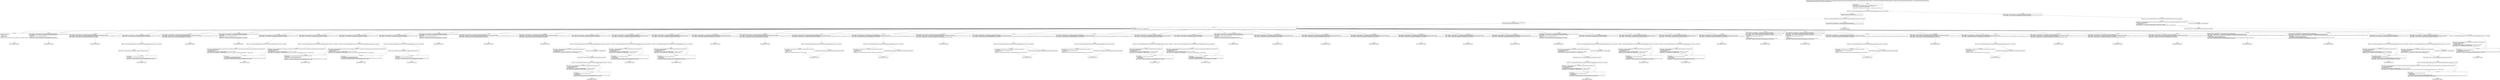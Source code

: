 digraph "CFG forandroid.support.v4.media.session.IMediaSession.Stub.onTransact(ILandroid\/os\/Parcel;Landroid\/os\/Parcel;I)Z" {
Node_0 [shape=record,label="{0\:\ 0x0000|MTH_ENTER_BLOCK\l|0x0000: CONST  (r0 I:?[int, float, short, byte, char]) = (51 ?[int, float, short, byte, char]) \l0x0002: CONST  (r1 I:?[int, float, boolean, short, byte, char, OBJECT, ARRAY]) = \l  (0 ?[int, float, boolean, short, byte, char, OBJECT, ARRAY])\l \l0x0003: CONST  (r2 I:?[boolean, int, float, short, byte, char]) = (1 ?[boolean, int, float, short, byte, char]) \l}"];
Node_1 [shape=record,label="{1\:\ 0x0004|0x0004: IF  (r4 I:?[int, boolean, OBJECT, ARRAY, byte, short, char]) == (r0 I:?[int, boolean, OBJECT, ARRAY, byte, short, char])  \-\> B:181:0x042d \l}"];
Node_2 [shape=record,label="{2\:\ 0x0006|0x0006: CONST  (r0 I:?[int, float, short, byte, char]) = \l  (1598968902(0x5f4e5446, float:1.4867585E19) ?[int, float, short, byte, char])\l \l}"];
Node_3 [shape=record,label="{3\:\ 0x0009|0x0009: IF  (r4 I:?[int, boolean, OBJECT, ARRAY, byte, short, char]) == (r0 I:?[int, boolean, OBJECT, ARRAY, byte, short, char])  \-\> B:179:0x0427 \l}"];
Node_4 [shape=record,label="{4\:\ 0x000b|0x000b: CONST  (r0 I:?[int, float, boolean, short, byte, char, OBJECT, ARRAY]) = \l  (0 ?[int, float, boolean, short, byte, char, OBJECT, ARRAY])\l \l}"];
Node_5 [shape=record,label="{5\:\ 0x000c|0x000c: SWITCH  \l  (r4 I:?[int, float, boolean, short, byte, char, OBJECT, ARRAY])\l k:[1, 2, 3, 4, 5, 6, 7, 8, 9, 10, 11, 12, 13, 14, 15, 16, 17, 18, 19, 20, 21, 22, 23, 24, 25, 26, 27, 28, 29, 30, 31, 32, 33, 34, 35, 36, 37, 38, 39, 40, 41, 42, 43, 44, 45, 46, 47, 48] t:[0x03f8, 0x03d9, 0x03c5, 0x03b1, 0x03a1, 0x0391, 0x0381, 0x0368, 0x0358, 0x033f, 0x0327, 0x030f, 0x0303, 0x02e4, 0x02c5, 0x029a, 0x028a, 0x027e, 0x0272, 0x0266, 0x025a, 0x024e, 0x0242, 0x0232, 0x0217, 0x01f8, 0x01df, 0x01c6, 0x01b6, 0x019d, 0x0184, 0x0174, 0x0168, 0x0149, 0x012a, 0x00ff, 0x00ef, 0x00df, 0x00cf, 0x00bc, 0x00a1, 0x0082, 0x0067, 0x0057, 0x0047, 0x0034, 0x0024, 0x0014] \l}"];
Node_6 [shape=record,label="{6\:\ 0x000f|0x000f: INVOKE  (r4 I:boolean) = \l  (r3 I:android.os.Binder)\l  (r4 I:int)\l  (r5 I:android.os.Parcel)\l  (r6 I:android.os.Parcel)\l  (r7 I:int)\l android.os.Binder.onTransact(int, android.os.Parcel, android.os.Parcel, int):boolean type: SUPER \l}"];
Node_7 [shape=record,label="{7\:\ 0x0013|0x0013: RETURN  (r4 I:boolean) \l}"];
Node_8 [shape=record,label="{8\:\ 0x0014|0x0014: CONST_STR  (r4 I:java.lang.String) =  \"android.support.v4.media.session.IMediaSession\" \l0x0016: INVOKE  (r5 I:android.os.Parcel), (r4 I:java.lang.String) android.os.Parcel.enforceInterface(java.lang.String):void type: VIRTUAL \l0x0019: INVOKE  (r4 I:int) = (r5 I:android.os.Parcel) android.os.Parcel.readInt():int type: VIRTUAL \l0x001d: INVOKE  \l  (r3 I:android.support.v4.media.session.IMediaSession$Stub)\l  (r4 I:int)\l android.support.v4.media.session.IMediaSession.Stub.setShuffleMode(int):void type: VIRTUAL \l0x0020: INVOKE  (r6 I:android.os.Parcel) android.os.Parcel.writeNoException():void type: VIRTUAL \l}"];
Node_9 [shape=record,label="{9\:\ 0x0023|0x0023: RETURN  (r2 I:boolean) \l}"];
Node_10 [shape=record,label="{10\:\ 0x0024|0x0024: CONST_STR  (r4 I:java.lang.String) =  \"android.support.v4.media.session.IMediaSession\" \l0x0026: INVOKE  (r5 I:android.os.Parcel), (r4 I:java.lang.String) android.os.Parcel.enforceInterface(java.lang.String):void type: VIRTUAL \l0x0029: INVOKE  (r4 I:int) = (r3 I:android.support.v4.media.session.IMediaSession$Stub) android.support.v4.media.session.IMediaSession.Stub.getShuffleMode():int type: VIRTUAL \l0x002d: INVOKE  (r6 I:android.os.Parcel) android.os.Parcel.writeNoException():void type: VIRTUAL \l0x0030: INVOKE  (r6 I:android.os.Parcel), (r4 I:int) android.os.Parcel.writeInt(int):void type: VIRTUAL \l}"];
Node_11 [shape=record,label="{11\:\ 0x0033|0x0033: RETURN  (r2 I:boolean) \l}"];
Node_12 [shape=record,label="{12\:\ 0x0034|0x0034: CONST_STR  (r4 I:java.lang.String) =  \"android.support.v4.media.session.IMediaSession\" \l0x0036: INVOKE  (r5 I:android.os.Parcel), (r4 I:java.lang.String) android.os.Parcel.enforceInterface(java.lang.String):void type: VIRTUAL \l0x0039: INVOKE  (r4 I:int) = (r5 I:android.os.Parcel) android.os.Parcel.readInt():int type: VIRTUAL \l}"];
Node_13 [shape=record,label="{13\:\ 0x003d|0x003d: IF  (r4 I:?[int, boolean, OBJECT, ARRAY, byte, short, char]) == (0 ?[int, boolean, OBJECT, ARRAY, byte, short, char])  \-\> B:15:0x0040 \l}"];
Node_14 [shape=record,label="{14\:\ 0x003f|0x003f: CONST  (r0 I:?[boolean, int, float, short, byte, char]) = (1 ?[boolean, int, float, short, byte, char]) \l}"];
Node_15 [shape=record,label="{15\:\ 0x0040|0x0040: INVOKE  \l  (r3 I:android.support.v4.media.session.IMediaSession$Stub)\l  (r0 I:boolean)\l android.support.v4.media.session.IMediaSession.Stub.setCaptioningEnabled(boolean):void type: VIRTUAL \l0x0043: INVOKE  (r6 I:android.os.Parcel) android.os.Parcel.writeNoException():void type: VIRTUAL \l}"];
Node_16 [shape=record,label="{16\:\ 0x0046|0x0046: RETURN  (r2 I:boolean) \l}"];
Node_17 [shape=record,label="{17\:\ 0x0047|0x0047: CONST_STR  (r4 I:java.lang.String) =  \"android.support.v4.media.session.IMediaSession\" \l0x0049: INVOKE  (r5 I:android.os.Parcel), (r4 I:java.lang.String) android.os.Parcel.enforceInterface(java.lang.String):void type: VIRTUAL \l0x004c: INVOKE  (r4 I:boolean) = (r3 I:android.support.v4.media.session.IMediaSession$Stub) android.support.v4.media.session.IMediaSession.Stub.isCaptioningEnabled():boolean type: VIRTUAL \l0x0050: INVOKE  (r6 I:android.os.Parcel) android.os.Parcel.writeNoException():void type: VIRTUAL \l0x0053: INVOKE  (r6 I:android.os.Parcel), (r4 I:int) android.os.Parcel.writeInt(int):void type: VIRTUAL \l}"];
Node_18 [shape=record,label="{18\:\ 0x0056|0x0056: RETURN  (r2 I:boolean) \l}"];
Node_19 [shape=record,label="{19\:\ 0x0057|0x0057: CONST_STR  (r4 I:java.lang.String) =  \"android.support.v4.media.session.IMediaSession\" \l0x0059: INVOKE  (r5 I:android.os.Parcel), (r4 I:java.lang.String) android.os.Parcel.enforceInterface(java.lang.String):void type: VIRTUAL \l0x005c: INVOKE  (r4 I:int) = (r5 I:android.os.Parcel) android.os.Parcel.readInt():int type: VIRTUAL \l0x0060: INVOKE  \l  (r3 I:android.support.v4.media.session.IMediaSession$Stub)\l  (r4 I:int)\l android.support.v4.media.session.IMediaSession.Stub.removeQueueItemAt(int):void type: VIRTUAL \l0x0063: INVOKE  (r6 I:android.os.Parcel) android.os.Parcel.writeNoException():void type: VIRTUAL \l}"];
Node_20 [shape=record,label="{20\:\ 0x0066|0x0066: RETURN  (r2 I:boolean) \l}"];
Node_21 [shape=record,label="{21\:\ 0x0067|0x0067: CONST_STR  (r4 I:java.lang.String) =  \"android.support.v4.media.session.IMediaSession\" \l0x0069: INVOKE  (r5 I:android.os.Parcel), (r4 I:java.lang.String) android.os.Parcel.enforceInterface(java.lang.String):void type: VIRTUAL \l0x006c: INVOKE  (r4 I:int) = (r5 I:android.os.Parcel) android.os.Parcel.readInt():int type: VIRTUAL \l}"];
Node_22 [shape=record,label="{22\:\ 0x0070|0x0070: IF  (r4 I:?[int, boolean, OBJECT, ARRAY, byte, short, char]) == (0 ?[int, boolean, OBJECT, ARRAY, byte, short, char])  \-\> B:24:0x007b \l}"];
Node_23 [shape=record,label="{23\:\ 0x0072|0x0072: SGET  (r4 I:android.os.Parcelable$Creator\<android.support.v4.media.MediaDescriptionCompat\>) =  android.support.v4.media.MediaDescriptionCompat.CREATOR android.os.Parcelable$Creator \l0x0074: INVOKE  (r4 I:java.lang.Object) = \l  (r4 I:android.os.Parcelable$Creator)\l  (r5 I:android.os.Parcel)\l android.os.Parcelable.Creator.createFromParcel(android.os.Parcel):java.lang.Object type: INTERFACE \l0x0078: MOVE  (r1 I:?[OBJECT, ARRAY]) = (r4 I:?[OBJECT, ARRAY]) \l0x0079: CHECK_CAST  (r1 I:android.support.v4.media.MediaDescriptionCompat) = (android.support.v4.media.MediaDescriptionCompat) (r1 I:?[OBJECT, ARRAY]) \l}"];
Node_24 [shape=record,label="{24\:\ 0x007b|0x007b: INVOKE  \l  (r3 I:android.support.v4.media.session.IMediaSession$Stub)\l  (r1 I:android.support.v4.media.MediaDescriptionCompat)\l android.support.v4.media.session.IMediaSession.Stub.removeQueueItem(android.support.v4.media.MediaDescriptionCompat):void type: VIRTUAL \l0x007e: INVOKE  (r6 I:android.os.Parcel) android.os.Parcel.writeNoException():void type: VIRTUAL \l}"];
Node_25 [shape=record,label="{25\:\ 0x0081|0x0081: RETURN  (r2 I:boolean) \l}"];
Node_26 [shape=record,label="{26\:\ 0x0082|0x0082: CONST_STR  (r4 I:java.lang.String) =  \"android.support.v4.media.session.IMediaSession\" \l0x0084: INVOKE  (r5 I:android.os.Parcel), (r4 I:java.lang.String) android.os.Parcel.enforceInterface(java.lang.String):void type: VIRTUAL \l0x0087: INVOKE  (r4 I:int) = (r5 I:android.os.Parcel) android.os.Parcel.readInt():int type: VIRTUAL \l}"];
Node_27 [shape=record,label="{27\:\ 0x008b|0x008b: IF  (r4 I:?[int, boolean, OBJECT, ARRAY, byte, short, char]) == (0 ?[int, boolean, OBJECT, ARRAY, byte, short, char])  \-\> B:29:0x0096 \l}"];
Node_28 [shape=record,label="{28\:\ 0x008d|0x008d: SGET  (r4 I:android.os.Parcelable$Creator\<android.support.v4.media.MediaDescriptionCompat\>) =  android.support.v4.media.MediaDescriptionCompat.CREATOR android.os.Parcelable$Creator \l0x008f: INVOKE  (r4 I:java.lang.Object) = \l  (r4 I:android.os.Parcelable$Creator)\l  (r5 I:android.os.Parcel)\l android.os.Parcelable.Creator.createFromParcel(android.os.Parcel):java.lang.Object type: INTERFACE \l0x0093: MOVE  (r1 I:?[OBJECT, ARRAY]) = (r4 I:?[OBJECT, ARRAY]) \l0x0094: CHECK_CAST  (r1 I:android.support.v4.media.MediaDescriptionCompat) = (android.support.v4.media.MediaDescriptionCompat) (r1 I:?[OBJECT, ARRAY]) \l}"];
Node_29 [shape=record,label="{29\:\ 0x0096|0x0096: INVOKE  (r4 I:int) = (r5 I:android.os.Parcel) android.os.Parcel.readInt():int type: VIRTUAL \l0x009a: INVOKE  \l  (r3 I:android.support.v4.media.session.IMediaSession$Stub)\l  (r1 I:android.support.v4.media.MediaDescriptionCompat)\l  (r4 I:int)\l android.support.v4.media.session.IMediaSession.Stub.addQueueItemAt(android.support.v4.media.MediaDescriptionCompat, int):void type: VIRTUAL \l0x009d: INVOKE  (r6 I:android.os.Parcel) android.os.Parcel.writeNoException():void type: VIRTUAL \l}"];
Node_30 [shape=record,label="{30\:\ 0x00a0|0x00a0: RETURN  (r2 I:boolean) \l}"];
Node_31 [shape=record,label="{31\:\ 0x00a1|0x00a1: CONST_STR  (r4 I:java.lang.String) =  \"android.support.v4.media.session.IMediaSession\" \l0x00a3: INVOKE  (r5 I:android.os.Parcel), (r4 I:java.lang.String) android.os.Parcel.enforceInterface(java.lang.String):void type: VIRTUAL \l0x00a6: INVOKE  (r4 I:int) = (r5 I:android.os.Parcel) android.os.Parcel.readInt():int type: VIRTUAL \l}"];
Node_32 [shape=record,label="{32\:\ 0x00aa|0x00aa: IF  (r4 I:?[int, boolean, OBJECT, ARRAY, byte, short, char]) == (0 ?[int, boolean, OBJECT, ARRAY, byte, short, char])  \-\> B:34:0x00b5 \l}"];
Node_33 [shape=record,label="{33\:\ 0x00ac|0x00ac: SGET  (r4 I:android.os.Parcelable$Creator\<android.support.v4.media.MediaDescriptionCompat\>) =  android.support.v4.media.MediaDescriptionCompat.CREATOR android.os.Parcelable$Creator \l0x00ae: INVOKE  (r4 I:java.lang.Object) = \l  (r4 I:android.os.Parcelable$Creator)\l  (r5 I:android.os.Parcel)\l android.os.Parcelable.Creator.createFromParcel(android.os.Parcel):java.lang.Object type: INTERFACE \l0x00b2: MOVE  (r1 I:?[OBJECT, ARRAY]) = (r4 I:?[OBJECT, ARRAY]) \l0x00b3: CHECK_CAST  (r1 I:android.support.v4.media.MediaDescriptionCompat) = (android.support.v4.media.MediaDescriptionCompat) (r1 I:?[OBJECT, ARRAY]) \l}"];
Node_34 [shape=record,label="{34\:\ 0x00b5|0x00b5: INVOKE  \l  (r3 I:android.support.v4.media.session.IMediaSession$Stub)\l  (r1 I:android.support.v4.media.MediaDescriptionCompat)\l android.support.v4.media.session.IMediaSession.Stub.addQueueItem(android.support.v4.media.MediaDescriptionCompat):void type: VIRTUAL \l0x00b8: INVOKE  (r6 I:android.os.Parcel) android.os.Parcel.writeNoException():void type: VIRTUAL \l}"];
Node_35 [shape=record,label="{35\:\ 0x00bb|0x00bb: RETURN  (r2 I:boolean) \l}"];
Node_36 [shape=record,label="{36\:\ 0x00bc|0x00bc: CONST_STR  (r4 I:java.lang.String) =  \"android.support.v4.media.session.IMediaSession\" \l0x00be: INVOKE  (r5 I:android.os.Parcel), (r4 I:java.lang.String) android.os.Parcel.enforceInterface(java.lang.String):void type: VIRTUAL \l0x00c1: INVOKE  (r4 I:int) = (r5 I:android.os.Parcel) android.os.Parcel.readInt():int type: VIRTUAL \l}"];
Node_37 [shape=record,label="{37\:\ 0x00c5|0x00c5: IF  (r4 I:?[int, boolean, OBJECT, ARRAY, byte, short, char]) == (0 ?[int, boolean, OBJECT, ARRAY, byte, short, char])  \-\> B:39:0x00c8 \l}"];
Node_38 [shape=record,label="{38\:\ 0x00c7|0x00c7: CONST  (r0 I:?[boolean, int, float, short, byte, char]) = (1 ?[boolean, int, float, short, byte, char]) \l}"];
Node_39 [shape=record,label="{39\:\ 0x00c8|0x00c8: INVOKE  \l  (r3 I:android.support.v4.media.session.IMediaSession$Stub)\l  (r0 I:boolean)\l android.support.v4.media.session.IMediaSession.Stub.setShuffleModeEnabledRemoved(boolean):void type: VIRTUAL \l0x00cb: INVOKE  (r6 I:android.os.Parcel) android.os.Parcel.writeNoException():void type: VIRTUAL \l}"];
Node_40 [shape=record,label="{40\:\ 0x00ce|0x00ce: RETURN  (r2 I:boolean) \l}"];
Node_41 [shape=record,label="{41\:\ 0x00cf|0x00cf: CONST_STR  (r4 I:java.lang.String) =  \"android.support.v4.media.session.IMediaSession\" \l0x00d1: INVOKE  (r5 I:android.os.Parcel), (r4 I:java.lang.String) android.os.Parcel.enforceInterface(java.lang.String):void type: VIRTUAL \l0x00d4: INVOKE  (r4 I:int) = (r5 I:android.os.Parcel) android.os.Parcel.readInt():int type: VIRTUAL \l0x00d8: INVOKE  \l  (r3 I:android.support.v4.media.session.IMediaSession$Stub)\l  (r4 I:int)\l android.support.v4.media.session.IMediaSession.Stub.setRepeatMode(int):void type: VIRTUAL \l0x00db: INVOKE  (r6 I:android.os.Parcel) android.os.Parcel.writeNoException():void type: VIRTUAL \l}"];
Node_42 [shape=record,label="{42\:\ 0x00de|0x00de: RETURN  (r2 I:boolean) \l}"];
Node_43 [shape=record,label="{43\:\ 0x00df|0x00df: CONST_STR  (r4 I:java.lang.String) =  \"android.support.v4.media.session.IMediaSession\" \l0x00e1: INVOKE  (r5 I:android.os.Parcel), (r4 I:java.lang.String) android.os.Parcel.enforceInterface(java.lang.String):void type: VIRTUAL \l0x00e4: INVOKE  (r4 I:boolean) = (r3 I:android.support.v4.media.session.IMediaSession$Stub) android.support.v4.media.session.IMediaSession.Stub.isShuffleModeEnabledRemoved():boolean type: VIRTUAL \l0x00e8: INVOKE  (r6 I:android.os.Parcel) android.os.Parcel.writeNoException():void type: VIRTUAL \l0x00eb: INVOKE  (r6 I:android.os.Parcel), (r4 I:int) android.os.Parcel.writeInt(int):void type: VIRTUAL \l}"];
Node_44 [shape=record,label="{44\:\ 0x00ee|0x00ee: RETURN  (r2 I:boolean) \l}"];
Node_45 [shape=record,label="{45\:\ 0x00ef|0x00ef: CONST_STR  (r4 I:java.lang.String) =  \"android.support.v4.media.session.IMediaSession\" \l0x00f1: INVOKE  (r5 I:android.os.Parcel), (r4 I:java.lang.String) android.os.Parcel.enforceInterface(java.lang.String):void type: VIRTUAL \l0x00f4: INVOKE  (r4 I:int) = (r3 I:android.support.v4.media.session.IMediaSession$Stub) android.support.v4.media.session.IMediaSession.Stub.getRepeatMode():int type: VIRTUAL \l0x00f8: INVOKE  (r6 I:android.os.Parcel) android.os.Parcel.writeNoException():void type: VIRTUAL \l0x00fb: INVOKE  (r6 I:android.os.Parcel), (r4 I:int) android.os.Parcel.writeInt(int):void type: VIRTUAL \l}"];
Node_46 [shape=record,label="{46\:\ 0x00fe|0x00fe: RETURN  (r2 I:boolean) \l}"];
Node_47 [shape=record,label="{47\:\ 0x00ff|0x00ff: CONST_STR  (r4 I:java.lang.String) =  \"android.support.v4.media.session.IMediaSession\" \l0x0101: INVOKE  (r5 I:android.os.Parcel), (r4 I:java.lang.String) android.os.Parcel.enforceInterface(java.lang.String):void type: VIRTUAL \l0x0104: INVOKE  (r4 I:int) = (r5 I:android.os.Parcel) android.os.Parcel.readInt():int type: VIRTUAL \l}"];
Node_48 [shape=record,label="{48\:\ 0x0108|0x0108: IF  (r4 I:?[int, boolean, OBJECT, ARRAY, byte, short, char]) == (0 ?[int, boolean, OBJECT, ARRAY, byte, short, char])  \-\> B:50:0x0113 \l}"];
Node_49 [shape=record,label="{49\:\ 0x010a|0x010a: SGET  (r4 I:android.os.Parcelable$Creator) =  android.net.Uri.CREATOR android.os.Parcelable$Creator \l0x010c: INVOKE  (r4 I:java.lang.Object) = \l  (r4 I:android.os.Parcelable$Creator)\l  (r5 I:android.os.Parcel)\l android.os.Parcelable.Creator.createFromParcel(android.os.Parcel):java.lang.Object type: INTERFACE \l0x0110: CHECK_CAST  (r4 I:android.net.Uri) = (android.net.Uri) (r4 I:?[OBJECT, ARRAY]) \l}"];
Node_50 [shape=record,label="{50\:\ 0x0113|0x0113: MOVE  (r4 I:?[OBJECT, ARRAY]) = (r1 I:?[OBJECT, ARRAY]) \l}"];
Node_51 [shape=record,label="{51\:\ 0x0114|0x0114: INVOKE  (r7 I:int) = (r5 I:android.os.Parcel) android.os.Parcel.readInt():int type: VIRTUAL \l}"];
Node_52 [shape=record,label="{52\:\ 0x0118|0x0118: IF  (r7 I:?[int, boolean, OBJECT, ARRAY, byte, short, char]) == (0 ?[int, boolean, OBJECT, ARRAY, byte, short, char])  \-\> B:54:0x0123 \l}"];
Node_53 [shape=record,label="{53\:\ 0x011a|0x011a: SGET  (r7 I:android.os.Parcelable$Creator) =  android.os.Bundle.CREATOR android.os.Parcelable$Creator \l0x011c: INVOKE  (r5 I:java.lang.Object) = \l  (r7 I:android.os.Parcelable$Creator)\l  (r5 I:android.os.Parcel)\l android.os.Parcelable.Creator.createFromParcel(android.os.Parcel):java.lang.Object type: INTERFACE \l0x0120: MOVE  (r1 I:?[OBJECT, ARRAY]) = (r5 I:?[OBJECT, ARRAY]) \l0x0121: CHECK_CAST  (r1 I:android.os.Bundle) = (android.os.Bundle) (r1 I:?[OBJECT, ARRAY]) \l}"];
Node_54 [shape=record,label="{54\:\ 0x0123|0x0123: INVOKE  \l  (r3 I:android.support.v4.media.session.IMediaSession$Stub)\l  (r4 I:android.net.Uri)\l  (r1 I:android.os.Bundle)\l android.support.v4.media.session.IMediaSession.Stub.prepareFromUri(android.net.Uri, android.os.Bundle):void type: VIRTUAL \l0x0126: INVOKE  (r6 I:android.os.Parcel) android.os.Parcel.writeNoException():void type: VIRTUAL \l}"];
Node_55 [shape=record,label="{55\:\ 0x0129|0x0129: RETURN  (r2 I:boolean) \l}"];
Node_56 [shape=record,label="{56\:\ 0x012a|0x012a: CONST_STR  (r4 I:java.lang.String) =  \"android.support.v4.media.session.IMediaSession\" \l0x012c: INVOKE  (r5 I:android.os.Parcel), (r4 I:java.lang.String) android.os.Parcel.enforceInterface(java.lang.String):void type: VIRTUAL \l0x012f: INVOKE  (r4 I:java.lang.String) = (r5 I:android.os.Parcel) android.os.Parcel.readString():java.lang.String type: VIRTUAL \l0x0133: INVOKE  (r7 I:int) = (r5 I:android.os.Parcel) android.os.Parcel.readInt():int type: VIRTUAL \l}"];
Node_57 [shape=record,label="{57\:\ 0x0137|0x0137: IF  (r7 I:?[int, boolean, OBJECT, ARRAY, byte, short, char]) == (0 ?[int, boolean, OBJECT, ARRAY, byte, short, char])  \-\> B:59:0x0142 \l}"];
Node_58 [shape=record,label="{58\:\ 0x0139|0x0139: SGET  (r7 I:android.os.Parcelable$Creator) =  android.os.Bundle.CREATOR android.os.Parcelable$Creator \l0x013b: INVOKE  (r5 I:java.lang.Object) = \l  (r7 I:android.os.Parcelable$Creator)\l  (r5 I:android.os.Parcel)\l android.os.Parcelable.Creator.createFromParcel(android.os.Parcel):java.lang.Object type: INTERFACE \l0x013f: MOVE  (r1 I:?[OBJECT, ARRAY]) = (r5 I:?[OBJECT, ARRAY]) \l0x0140: CHECK_CAST  (r1 I:android.os.Bundle) = (android.os.Bundle) (r1 I:?[OBJECT, ARRAY]) \l}"];
Node_59 [shape=record,label="{59\:\ 0x0142|0x0142: INVOKE  \l  (r3 I:android.support.v4.media.session.IMediaSession$Stub)\l  (r4 I:java.lang.String)\l  (r1 I:android.os.Bundle)\l android.support.v4.media.session.IMediaSession.Stub.prepareFromSearch(java.lang.String, android.os.Bundle):void type: VIRTUAL \l0x0145: INVOKE  (r6 I:android.os.Parcel) android.os.Parcel.writeNoException():void type: VIRTUAL \l}"];
Node_60 [shape=record,label="{60\:\ 0x0148|0x0148: RETURN  (r2 I:boolean) \l}"];
Node_61 [shape=record,label="{61\:\ 0x0149|0x0149: CONST_STR  (r4 I:java.lang.String) =  \"android.support.v4.media.session.IMediaSession\" \l0x014b: INVOKE  (r5 I:android.os.Parcel), (r4 I:java.lang.String) android.os.Parcel.enforceInterface(java.lang.String):void type: VIRTUAL \l0x014e: INVOKE  (r4 I:java.lang.String) = (r5 I:android.os.Parcel) android.os.Parcel.readString():java.lang.String type: VIRTUAL \l0x0152: INVOKE  (r7 I:int) = (r5 I:android.os.Parcel) android.os.Parcel.readInt():int type: VIRTUAL \l}"];
Node_62 [shape=record,label="{62\:\ 0x0156|0x0156: IF  (r7 I:?[int, boolean, OBJECT, ARRAY, byte, short, char]) == (0 ?[int, boolean, OBJECT, ARRAY, byte, short, char])  \-\> B:64:0x0161 \l}"];
Node_63 [shape=record,label="{63\:\ 0x0158|0x0158: SGET  (r7 I:android.os.Parcelable$Creator) =  android.os.Bundle.CREATOR android.os.Parcelable$Creator \l0x015a: INVOKE  (r5 I:java.lang.Object) = \l  (r7 I:android.os.Parcelable$Creator)\l  (r5 I:android.os.Parcel)\l android.os.Parcelable.Creator.createFromParcel(android.os.Parcel):java.lang.Object type: INTERFACE \l0x015e: MOVE  (r1 I:?[OBJECT, ARRAY]) = (r5 I:?[OBJECT, ARRAY]) \l0x015f: CHECK_CAST  (r1 I:android.os.Bundle) = (android.os.Bundle) (r1 I:?[OBJECT, ARRAY]) \l}"];
Node_64 [shape=record,label="{64\:\ 0x0161|0x0161: INVOKE  \l  (r3 I:android.support.v4.media.session.IMediaSession$Stub)\l  (r4 I:java.lang.String)\l  (r1 I:android.os.Bundle)\l android.support.v4.media.session.IMediaSession.Stub.prepareFromMediaId(java.lang.String, android.os.Bundle):void type: VIRTUAL \l0x0164: INVOKE  (r6 I:android.os.Parcel) android.os.Parcel.writeNoException():void type: VIRTUAL \l}"];
Node_65 [shape=record,label="{65\:\ 0x0167|0x0167: RETURN  (r2 I:boolean) \l}"];
Node_66 [shape=record,label="{66\:\ 0x0168|0x0168: CONST_STR  (r4 I:java.lang.String) =  \"android.support.v4.media.session.IMediaSession\" \l0x016a: INVOKE  (r5 I:android.os.Parcel), (r4 I:java.lang.String) android.os.Parcel.enforceInterface(java.lang.String):void type: VIRTUAL \l0x016d: INVOKE  (r3 I:android.support.v4.media.session.IMediaSession$Stub) android.support.v4.media.session.IMediaSession.Stub.prepare():void type: VIRTUAL \l0x0170: INVOKE  (r6 I:android.os.Parcel) android.os.Parcel.writeNoException():void type: VIRTUAL \l}"];
Node_67 [shape=record,label="{67\:\ 0x0173|0x0173: RETURN  (r2 I:boolean) \l}"];
Node_68 [shape=record,label="{68\:\ 0x0174|0x0174: CONST_STR  (r4 I:java.lang.String) =  \"android.support.v4.media.session.IMediaSession\" \l0x0176: INVOKE  (r5 I:android.os.Parcel), (r4 I:java.lang.String) android.os.Parcel.enforceInterface(java.lang.String):void type: VIRTUAL \l0x0179: INVOKE  (r4 I:int) = (r3 I:android.support.v4.media.session.IMediaSession$Stub) android.support.v4.media.session.IMediaSession.Stub.getRatingType():int type: VIRTUAL \l0x017d: INVOKE  (r6 I:android.os.Parcel) android.os.Parcel.writeNoException():void type: VIRTUAL \l0x0180: INVOKE  (r6 I:android.os.Parcel), (r4 I:int) android.os.Parcel.writeInt(int):void type: VIRTUAL \l}"];
Node_69 [shape=record,label="{69\:\ 0x0183|0x0183: RETURN  (r2 I:boolean) \l}"];
Node_70 [shape=record,label="{70\:\ 0x0184|0x0184: CONST_STR  (r4 I:java.lang.String) =  \"android.support.v4.media.session.IMediaSession\" \l0x0186: INVOKE  (r5 I:android.os.Parcel), (r4 I:java.lang.String) android.os.Parcel.enforceInterface(java.lang.String):void type: VIRTUAL \l0x0189: INVOKE  (r4 I:android.os.Bundle) = (r3 I:android.support.v4.media.session.IMediaSession$Stub) android.support.v4.media.session.IMediaSession.Stub.getExtras():android.os.Bundle type: VIRTUAL \l0x018d: INVOKE  (r6 I:android.os.Parcel) android.os.Parcel.writeNoException():void type: VIRTUAL \l}"];
Node_71 [shape=record,label="{71\:\ 0x0190|0x0190: IF  (r4 I:?[int, boolean, OBJECT, ARRAY, byte, short, char]) == (0 ?[int, boolean, OBJECT, ARRAY, byte, short, char])  \-\> B:73:0x0199 \l}"];
Node_72 [shape=record,label="{72\:\ 0x0192|0x0192: INVOKE  (r6 I:android.os.Parcel), (r2 I:int) android.os.Parcel.writeInt(int):void type: VIRTUAL \l0x0195: INVOKE  \l  (r4 I:android.os.Bundle)\l  (r6 I:android.os.Parcel)\l  (r2 I:int)\l android.os.Bundle.writeToParcel(android.os.Parcel, int):void type: VIRTUAL \l}"];
Node_73 [shape=record,label="{73\:\ 0x0199|0x0199: INVOKE  (r6 I:android.os.Parcel), (r0 I:int) android.os.Parcel.writeInt(int):void type: VIRTUAL \l}"];
Node_74 [shape=record,label="{74\:\ 0x019c|0x019c: RETURN  (r2 I:boolean) \l}"];
Node_75 [shape=record,label="{75\:\ 0x019d|0x019d: CONST_STR  (r4 I:java.lang.String) =  \"android.support.v4.media.session.IMediaSession\" \l0x019f: INVOKE  (r5 I:android.os.Parcel), (r4 I:java.lang.String) android.os.Parcel.enforceInterface(java.lang.String):void type: VIRTUAL \l0x01a2: INVOKE  (r4 I:java.lang.CharSequence) = (r3 I:android.support.v4.media.session.IMediaSession$Stub) android.support.v4.media.session.IMediaSession.Stub.getQueueTitle():java.lang.CharSequence type: VIRTUAL \l0x01a6: INVOKE  (r6 I:android.os.Parcel) android.os.Parcel.writeNoException():void type: VIRTUAL \l}"];
Node_76 [shape=record,label="{76\:\ 0x01a9|0x01a9: IF  (r4 I:?[int, boolean, OBJECT, ARRAY, byte, short, char]) == (0 ?[int, boolean, OBJECT, ARRAY, byte, short, char])  \-\> B:78:0x01b2 \l}"];
Node_77 [shape=record,label="{77\:\ 0x01ab|0x01ab: INVOKE  (r6 I:android.os.Parcel), (r2 I:int) android.os.Parcel.writeInt(int):void type: VIRTUAL \l0x01ae: INVOKE  \l  (r4 I:java.lang.CharSequence)\l  (r6 I:android.os.Parcel)\l  (r2 I:int)\l android.text.TextUtils.writeToParcel(java.lang.CharSequence, android.os.Parcel, int):void type: STATIC \l}"];
Node_78 [shape=record,label="{78\:\ 0x01b2|0x01b2: INVOKE  (r6 I:android.os.Parcel), (r0 I:int) android.os.Parcel.writeInt(int):void type: VIRTUAL \l}"];
Node_79 [shape=record,label="{79\:\ 0x01b5|0x01b5: RETURN  (r2 I:boolean) \l}"];
Node_80 [shape=record,label="{80\:\ 0x01b6|0x01b6: CONST_STR  (r4 I:java.lang.String) =  \"android.support.v4.media.session.IMediaSession\" \l0x01b8: INVOKE  (r5 I:android.os.Parcel), (r4 I:java.lang.String) android.os.Parcel.enforceInterface(java.lang.String):void type: VIRTUAL \l0x01bb: INVOKE  (r4 I:java.util.List) = (r3 I:android.support.v4.media.session.IMediaSession$Stub) android.support.v4.media.session.IMediaSession.Stub.getQueue():java.util.List type: VIRTUAL \l0x01bf: INVOKE  (r6 I:android.os.Parcel) android.os.Parcel.writeNoException():void type: VIRTUAL \l0x01c2: INVOKE  (r6 I:android.os.Parcel), (r4 I:java.util.List) android.os.Parcel.writeTypedList(java.util.List):void type: VIRTUAL \l}"];
Node_81 [shape=record,label="{81\:\ 0x01c5|0x01c5: RETURN  (r2 I:boolean) \l}"];
Node_82 [shape=record,label="{82\:\ 0x01c6|0x01c6: CONST_STR  (r4 I:java.lang.String) =  \"android.support.v4.media.session.IMediaSession\" \l0x01c8: INVOKE  (r5 I:android.os.Parcel), (r4 I:java.lang.String) android.os.Parcel.enforceInterface(java.lang.String):void type: VIRTUAL \l0x01cb: INVOKE  (r4 I:android.support.v4.media.session.PlaybackStateCompat) = (r3 I:android.support.v4.media.session.IMediaSession$Stub) android.support.v4.media.session.IMediaSession.Stub.getPlaybackState():android.support.v4.media.session.PlaybackStateCompat type: VIRTUAL \l0x01cf: INVOKE  (r6 I:android.os.Parcel) android.os.Parcel.writeNoException():void type: VIRTUAL \l}"];
Node_83 [shape=record,label="{83\:\ 0x01d2|0x01d2: IF  (r4 I:?[int, boolean, OBJECT, ARRAY, byte, short, char]) == (0 ?[int, boolean, OBJECT, ARRAY, byte, short, char])  \-\> B:85:0x01db \l}"];
Node_84 [shape=record,label="{84\:\ 0x01d4|0x01d4: INVOKE  (r6 I:android.os.Parcel), (r2 I:int) android.os.Parcel.writeInt(int):void type: VIRTUAL \l0x01d7: INVOKE  \l  (r4 I:android.support.v4.media.session.PlaybackStateCompat)\l  (r6 I:android.os.Parcel)\l  (r2 I:int)\l android.support.v4.media.session.PlaybackStateCompat.writeToParcel(android.os.Parcel, int):void type: VIRTUAL \l}"];
Node_85 [shape=record,label="{85\:\ 0x01db|0x01db: INVOKE  (r6 I:android.os.Parcel), (r0 I:int) android.os.Parcel.writeInt(int):void type: VIRTUAL \l}"];
Node_86 [shape=record,label="{86\:\ 0x01de|0x01de: RETURN  (r2 I:boolean) \l}"];
Node_87 [shape=record,label="{87\:\ 0x01df|0x01df: CONST_STR  (r4 I:java.lang.String) =  \"android.support.v4.media.session.IMediaSession\" \l0x01e1: INVOKE  (r5 I:android.os.Parcel), (r4 I:java.lang.String) android.os.Parcel.enforceInterface(java.lang.String):void type: VIRTUAL \l0x01e4: INVOKE  (r4 I:android.support.v4.media.MediaMetadataCompat) = (r3 I:android.support.v4.media.session.IMediaSession$Stub) android.support.v4.media.session.IMediaSession.Stub.getMetadata():android.support.v4.media.MediaMetadataCompat type: VIRTUAL \l0x01e8: INVOKE  (r6 I:android.os.Parcel) android.os.Parcel.writeNoException():void type: VIRTUAL \l}"];
Node_88 [shape=record,label="{88\:\ 0x01eb|0x01eb: IF  (r4 I:?[int, boolean, OBJECT, ARRAY, byte, short, char]) == (0 ?[int, boolean, OBJECT, ARRAY, byte, short, char])  \-\> B:90:0x01f4 \l}"];
Node_89 [shape=record,label="{89\:\ 0x01ed|0x01ed: INVOKE  (r6 I:android.os.Parcel), (r2 I:int) android.os.Parcel.writeInt(int):void type: VIRTUAL \l0x01f0: INVOKE  \l  (r4 I:android.support.v4.media.MediaMetadataCompat)\l  (r6 I:android.os.Parcel)\l  (r2 I:int)\l android.support.v4.media.MediaMetadataCompat.writeToParcel(android.os.Parcel, int):void type: VIRTUAL \l}"];
Node_90 [shape=record,label="{90\:\ 0x01f4|0x01f4: INVOKE  (r6 I:android.os.Parcel), (r0 I:int) android.os.Parcel.writeInt(int):void type: VIRTUAL \l}"];
Node_91 [shape=record,label="{91\:\ 0x01f7|0x01f7: RETURN  (r2 I:boolean) \l}"];
Node_92 [shape=record,label="{92\:\ 0x01f8|0x01f8: CONST_STR  (r4 I:java.lang.String) =  \"android.support.v4.media.session.IMediaSession\" \l0x01fa: INVOKE  (r5 I:android.os.Parcel), (r4 I:java.lang.String) android.os.Parcel.enforceInterface(java.lang.String):void type: VIRTUAL \l0x01fd: INVOKE  (r4 I:java.lang.String) = (r5 I:android.os.Parcel) android.os.Parcel.readString():java.lang.String type: VIRTUAL \l0x0201: INVOKE  (r7 I:int) = (r5 I:android.os.Parcel) android.os.Parcel.readInt():int type: VIRTUAL \l}"];
Node_93 [shape=record,label="{93\:\ 0x0205|0x0205: IF  (r7 I:?[int, boolean, OBJECT, ARRAY, byte, short, char]) == (0 ?[int, boolean, OBJECT, ARRAY, byte, short, char])  \-\> B:95:0x0210 \l}"];
Node_94 [shape=record,label="{94\:\ 0x0207|0x0207: SGET  (r7 I:android.os.Parcelable$Creator) =  android.os.Bundle.CREATOR android.os.Parcelable$Creator \l0x0209: INVOKE  (r5 I:java.lang.Object) = \l  (r7 I:android.os.Parcelable$Creator)\l  (r5 I:android.os.Parcel)\l android.os.Parcelable.Creator.createFromParcel(android.os.Parcel):java.lang.Object type: INTERFACE \l0x020d: MOVE  (r1 I:?[OBJECT, ARRAY]) = (r5 I:?[OBJECT, ARRAY]) \l0x020e: CHECK_CAST  (r1 I:android.os.Bundle) = (android.os.Bundle) (r1 I:?[OBJECT, ARRAY]) \l}"];
Node_95 [shape=record,label="{95\:\ 0x0210|0x0210: INVOKE  \l  (r3 I:android.support.v4.media.session.IMediaSession$Stub)\l  (r4 I:java.lang.String)\l  (r1 I:android.os.Bundle)\l android.support.v4.media.session.IMediaSession.Stub.sendCustomAction(java.lang.String, android.os.Bundle):void type: VIRTUAL \l0x0213: INVOKE  (r6 I:android.os.Parcel) android.os.Parcel.writeNoException():void type: VIRTUAL \l}"];
Node_96 [shape=record,label="{96\:\ 0x0216|0x0216: RETURN  (r2 I:boolean) \l}"];
Node_97 [shape=record,label="{97\:\ 0x0217|0x0217: CONST_STR  (r4 I:java.lang.String) =  \"android.support.v4.media.session.IMediaSession\" \l0x0219: INVOKE  (r5 I:android.os.Parcel), (r4 I:java.lang.String) android.os.Parcel.enforceInterface(java.lang.String):void type: VIRTUAL \l0x021c: INVOKE  (r4 I:int) = (r5 I:android.os.Parcel) android.os.Parcel.readInt():int type: VIRTUAL \l}"];
Node_98 [shape=record,label="{98\:\ 0x0220|0x0220: IF  (r4 I:?[int, boolean, OBJECT, ARRAY, byte, short, char]) == (0 ?[int, boolean, OBJECT, ARRAY, byte, short, char])  \-\> B:100:0x022b \l}"];
Node_99 [shape=record,label="{99\:\ 0x0222|0x0222: SGET  (r4 I:android.os.Parcelable$Creator\<android.support.v4.media.RatingCompat\>) =  android.support.v4.media.RatingCompat.CREATOR android.os.Parcelable$Creator \l0x0224: INVOKE  (r4 I:java.lang.Object) = \l  (r4 I:android.os.Parcelable$Creator)\l  (r5 I:android.os.Parcel)\l android.os.Parcelable.Creator.createFromParcel(android.os.Parcel):java.lang.Object type: INTERFACE \l0x0228: MOVE  (r1 I:?[OBJECT, ARRAY]) = (r4 I:?[OBJECT, ARRAY]) \l0x0229: CHECK_CAST  (r1 I:android.support.v4.media.RatingCompat) = (android.support.v4.media.RatingCompat) (r1 I:?[OBJECT, ARRAY]) \l}"];
Node_100 [shape=record,label="{100\:\ 0x022b|0x022b: INVOKE  \l  (r3 I:android.support.v4.media.session.IMediaSession$Stub)\l  (r1 I:android.support.v4.media.RatingCompat)\l android.support.v4.media.session.IMediaSession.Stub.rate(android.support.v4.media.RatingCompat):void type: VIRTUAL \l0x022e: INVOKE  (r6 I:android.os.Parcel) android.os.Parcel.writeNoException():void type: VIRTUAL \l}"];
Node_101 [shape=record,label="{101\:\ 0x0231|0x0231: RETURN  (r2 I:boolean) \l}"];
Node_102 [shape=record,label="{102\:\ 0x0232|0x0232: CONST_STR  (r4 I:java.lang.String) =  \"android.support.v4.media.session.IMediaSession\" \l0x0234: INVOKE  (r5 I:android.os.Parcel), (r4 I:java.lang.String) android.os.Parcel.enforceInterface(java.lang.String):void type: VIRTUAL \l0x0237: INVOKE  (r4 I:long) = (r5 I:android.os.Parcel) android.os.Parcel.readLong():long type: VIRTUAL \l0x023b: INVOKE  \l  (r3 I:android.support.v4.media.session.IMediaSession$Stub)\l  (r4 I:long)\l android.support.v4.media.session.IMediaSession.Stub.seekTo(long):void type: VIRTUAL \l0x023e: INVOKE  (r6 I:android.os.Parcel) android.os.Parcel.writeNoException():void type: VIRTUAL \l}"];
Node_103 [shape=record,label="{103\:\ 0x0241|0x0241: RETURN  (r2 I:boolean) \l}"];
Node_104 [shape=record,label="{104\:\ 0x0242|0x0242: CONST_STR  (r4 I:java.lang.String) =  \"android.support.v4.media.session.IMediaSession\" \l0x0244: INVOKE  (r5 I:android.os.Parcel), (r4 I:java.lang.String) android.os.Parcel.enforceInterface(java.lang.String):void type: VIRTUAL \l0x0247: INVOKE  (r3 I:android.support.v4.media.session.IMediaSession$Stub) android.support.v4.media.session.IMediaSession.Stub.rewind():void type: VIRTUAL \l0x024a: INVOKE  (r6 I:android.os.Parcel) android.os.Parcel.writeNoException():void type: VIRTUAL \l}"];
Node_105 [shape=record,label="{105\:\ 0x024d|0x024d: RETURN  (r2 I:boolean) \l}"];
Node_106 [shape=record,label="{106\:\ 0x024e|0x024e: CONST_STR  (r4 I:java.lang.String) =  \"android.support.v4.media.session.IMediaSession\" \l0x0250: INVOKE  (r5 I:android.os.Parcel), (r4 I:java.lang.String) android.os.Parcel.enforceInterface(java.lang.String):void type: VIRTUAL \l0x0253: INVOKE  (r3 I:android.support.v4.media.session.IMediaSession$Stub) android.support.v4.media.session.IMediaSession.Stub.fastForward():void type: VIRTUAL \l0x0256: INVOKE  (r6 I:android.os.Parcel) android.os.Parcel.writeNoException():void type: VIRTUAL \l}"];
Node_107 [shape=record,label="{107\:\ 0x0259|0x0259: RETURN  (r2 I:boolean) \l}"];
Node_108 [shape=record,label="{108\:\ 0x025a|0x025a: CONST_STR  (r4 I:java.lang.String) =  \"android.support.v4.media.session.IMediaSession\" \l0x025c: INVOKE  (r5 I:android.os.Parcel), (r4 I:java.lang.String) android.os.Parcel.enforceInterface(java.lang.String):void type: VIRTUAL \l0x025f: INVOKE  (r3 I:android.support.v4.media.session.IMediaSession$Stub) android.support.v4.media.session.IMediaSession.Stub.previous():void type: VIRTUAL \l0x0262: INVOKE  (r6 I:android.os.Parcel) android.os.Parcel.writeNoException():void type: VIRTUAL \l}"];
Node_109 [shape=record,label="{109\:\ 0x0265|0x0265: RETURN  (r2 I:boolean) \l}"];
Node_110 [shape=record,label="{110\:\ 0x0266|0x0266: CONST_STR  (r4 I:java.lang.String) =  \"android.support.v4.media.session.IMediaSession\" \l0x0268: INVOKE  (r5 I:android.os.Parcel), (r4 I:java.lang.String) android.os.Parcel.enforceInterface(java.lang.String):void type: VIRTUAL \l0x026b: INVOKE  (r3 I:android.support.v4.media.session.IMediaSession$Stub) android.support.v4.media.session.IMediaSession.Stub.next():void type: VIRTUAL \l0x026e: INVOKE  (r6 I:android.os.Parcel) android.os.Parcel.writeNoException():void type: VIRTUAL \l}"];
Node_111 [shape=record,label="{111\:\ 0x0271|0x0271: RETURN  (r2 I:boolean) \l}"];
Node_112 [shape=record,label="{112\:\ 0x0272|0x0272: CONST_STR  (r4 I:java.lang.String) =  \"android.support.v4.media.session.IMediaSession\" \l0x0274: INVOKE  (r5 I:android.os.Parcel), (r4 I:java.lang.String) android.os.Parcel.enforceInterface(java.lang.String):void type: VIRTUAL \l0x0277: INVOKE  (r3 I:android.support.v4.media.session.IMediaSession$Stub) android.support.v4.media.session.IMediaSession.Stub.stop():void type: VIRTUAL \l0x027a: INVOKE  (r6 I:android.os.Parcel) android.os.Parcel.writeNoException():void type: VIRTUAL \l}"];
Node_113 [shape=record,label="{113\:\ 0x027d|0x027d: RETURN  (r2 I:boolean) \l}"];
Node_114 [shape=record,label="{114\:\ 0x027e|0x027e: CONST_STR  (r4 I:java.lang.String) =  \"android.support.v4.media.session.IMediaSession\" \l0x0280: INVOKE  (r5 I:android.os.Parcel), (r4 I:java.lang.String) android.os.Parcel.enforceInterface(java.lang.String):void type: VIRTUAL \l0x0283: INVOKE  (r3 I:android.support.v4.media.session.IMediaSession$Stub) android.support.v4.media.session.IMediaSession.Stub.pause():void type: VIRTUAL \l0x0286: INVOKE  (r6 I:android.os.Parcel) android.os.Parcel.writeNoException():void type: VIRTUAL \l}"];
Node_115 [shape=record,label="{115\:\ 0x0289|0x0289: RETURN  (r2 I:boolean) \l}"];
Node_116 [shape=record,label="{116\:\ 0x028a|0x028a: CONST_STR  (r4 I:java.lang.String) =  \"android.support.v4.media.session.IMediaSession\" \l0x028c: INVOKE  (r5 I:android.os.Parcel), (r4 I:java.lang.String) android.os.Parcel.enforceInterface(java.lang.String):void type: VIRTUAL \l0x028f: INVOKE  (r4 I:long) = (r5 I:android.os.Parcel) android.os.Parcel.readLong():long type: VIRTUAL \l0x0293: INVOKE  \l  (r3 I:android.support.v4.media.session.IMediaSession$Stub)\l  (r4 I:long)\l android.support.v4.media.session.IMediaSession.Stub.skipToQueueItem(long):void type: VIRTUAL \l0x0296: INVOKE  (r6 I:android.os.Parcel) android.os.Parcel.writeNoException():void type: VIRTUAL \l}"];
Node_117 [shape=record,label="{117\:\ 0x0299|0x0299: RETURN  (r2 I:boolean) \l}"];
Node_118 [shape=record,label="{118\:\ 0x029a|0x029a: CONST_STR  (r4 I:java.lang.String) =  \"android.support.v4.media.session.IMediaSession\" \l0x029c: INVOKE  (r5 I:android.os.Parcel), (r4 I:java.lang.String) android.os.Parcel.enforceInterface(java.lang.String):void type: VIRTUAL \l0x029f: INVOKE  (r4 I:int) = (r5 I:android.os.Parcel) android.os.Parcel.readInt():int type: VIRTUAL \l}"];
Node_119 [shape=record,label="{119\:\ 0x02a3|0x02a3: IF  (r4 I:?[int, boolean, OBJECT, ARRAY, byte, short, char]) == (0 ?[int, boolean, OBJECT, ARRAY, byte, short, char])  \-\> B:121:0x02ae \l}"];
Node_120 [shape=record,label="{120\:\ 0x02a5|0x02a5: SGET  (r4 I:android.os.Parcelable$Creator) =  android.net.Uri.CREATOR android.os.Parcelable$Creator \l0x02a7: INVOKE  (r4 I:java.lang.Object) = \l  (r4 I:android.os.Parcelable$Creator)\l  (r5 I:android.os.Parcel)\l android.os.Parcelable.Creator.createFromParcel(android.os.Parcel):java.lang.Object type: INTERFACE \l0x02ab: CHECK_CAST  (r4 I:android.net.Uri) = (android.net.Uri) (r4 I:?[OBJECT, ARRAY]) \l}"];
Node_121 [shape=record,label="{121\:\ 0x02ae|0x02ae: MOVE  (r4 I:?[OBJECT, ARRAY]) = (r1 I:?[OBJECT, ARRAY]) \l}"];
Node_122 [shape=record,label="{122\:\ 0x02af|0x02af: INVOKE  (r7 I:int) = (r5 I:android.os.Parcel) android.os.Parcel.readInt():int type: VIRTUAL \l}"];
Node_123 [shape=record,label="{123\:\ 0x02b3|0x02b3: IF  (r7 I:?[int, boolean, OBJECT, ARRAY, byte, short, char]) == (0 ?[int, boolean, OBJECT, ARRAY, byte, short, char])  \-\> B:125:0x02be \l}"];
Node_124 [shape=record,label="{124\:\ 0x02b5|0x02b5: SGET  (r7 I:android.os.Parcelable$Creator) =  android.os.Bundle.CREATOR android.os.Parcelable$Creator \l0x02b7: INVOKE  (r5 I:java.lang.Object) = \l  (r7 I:android.os.Parcelable$Creator)\l  (r5 I:android.os.Parcel)\l android.os.Parcelable.Creator.createFromParcel(android.os.Parcel):java.lang.Object type: INTERFACE \l0x02bb: MOVE  (r1 I:?[OBJECT, ARRAY]) = (r5 I:?[OBJECT, ARRAY]) \l0x02bc: CHECK_CAST  (r1 I:android.os.Bundle) = (android.os.Bundle) (r1 I:?[OBJECT, ARRAY]) \l}"];
Node_125 [shape=record,label="{125\:\ 0x02be|0x02be: INVOKE  \l  (r3 I:android.support.v4.media.session.IMediaSession$Stub)\l  (r4 I:android.net.Uri)\l  (r1 I:android.os.Bundle)\l android.support.v4.media.session.IMediaSession.Stub.playFromUri(android.net.Uri, android.os.Bundle):void type: VIRTUAL \l0x02c1: INVOKE  (r6 I:android.os.Parcel) android.os.Parcel.writeNoException():void type: VIRTUAL \l}"];
Node_126 [shape=record,label="{126\:\ 0x02c4|0x02c4: RETURN  (r2 I:boolean) \l}"];
Node_127 [shape=record,label="{127\:\ 0x02c5|0x02c5: CONST_STR  (r4 I:java.lang.String) =  \"android.support.v4.media.session.IMediaSession\" \l0x02c7: INVOKE  (r5 I:android.os.Parcel), (r4 I:java.lang.String) android.os.Parcel.enforceInterface(java.lang.String):void type: VIRTUAL \l0x02ca: INVOKE  (r4 I:java.lang.String) = (r5 I:android.os.Parcel) android.os.Parcel.readString():java.lang.String type: VIRTUAL \l0x02ce: INVOKE  (r7 I:int) = (r5 I:android.os.Parcel) android.os.Parcel.readInt():int type: VIRTUAL \l}"];
Node_128 [shape=record,label="{128\:\ 0x02d2|0x02d2: IF  (r7 I:?[int, boolean, OBJECT, ARRAY, byte, short, char]) == (0 ?[int, boolean, OBJECT, ARRAY, byte, short, char])  \-\> B:130:0x02dd \l}"];
Node_129 [shape=record,label="{129\:\ 0x02d4|0x02d4: SGET  (r7 I:android.os.Parcelable$Creator) =  android.os.Bundle.CREATOR android.os.Parcelable$Creator \l0x02d6: INVOKE  (r5 I:java.lang.Object) = \l  (r7 I:android.os.Parcelable$Creator)\l  (r5 I:android.os.Parcel)\l android.os.Parcelable.Creator.createFromParcel(android.os.Parcel):java.lang.Object type: INTERFACE \l0x02da: MOVE  (r1 I:?[OBJECT, ARRAY]) = (r5 I:?[OBJECT, ARRAY]) \l0x02db: CHECK_CAST  (r1 I:android.os.Bundle) = (android.os.Bundle) (r1 I:?[OBJECT, ARRAY]) \l}"];
Node_130 [shape=record,label="{130\:\ 0x02dd|0x02dd: INVOKE  \l  (r3 I:android.support.v4.media.session.IMediaSession$Stub)\l  (r4 I:java.lang.String)\l  (r1 I:android.os.Bundle)\l android.support.v4.media.session.IMediaSession.Stub.playFromSearch(java.lang.String, android.os.Bundle):void type: VIRTUAL \l0x02e0: INVOKE  (r6 I:android.os.Parcel) android.os.Parcel.writeNoException():void type: VIRTUAL \l}"];
Node_131 [shape=record,label="{131\:\ 0x02e3|0x02e3: RETURN  (r2 I:boolean) \l}"];
Node_132 [shape=record,label="{132\:\ 0x02e4|0x02e4: CONST_STR  (r4 I:java.lang.String) =  \"android.support.v4.media.session.IMediaSession\" \l0x02e6: INVOKE  (r5 I:android.os.Parcel), (r4 I:java.lang.String) android.os.Parcel.enforceInterface(java.lang.String):void type: VIRTUAL \l0x02e9: INVOKE  (r4 I:java.lang.String) = (r5 I:android.os.Parcel) android.os.Parcel.readString():java.lang.String type: VIRTUAL \l0x02ed: INVOKE  (r7 I:int) = (r5 I:android.os.Parcel) android.os.Parcel.readInt():int type: VIRTUAL \l}"];
Node_133 [shape=record,label="{133\:\ 0x02f1|0x02f1: IF  (r7 I:?[int, boolean, OBJECT, ARRAY, byte, short, char]) == (0 ?[int, boolean, OBJECT, ARRAY, byte, short, char])  \-\> B:135:0x02fc \l}"];
Node_134 [shape=record,label="{134\:\ 0x02f3|0x02f3: SGET  (r7 I:android.os.Parcelable$Creator) =  android.os.Bundle.CREATOR android.os.Parcelable$Creator \l0x02f5: INVOKE  (r5 I:java.lang.Object) = \l  (r7 I:android.os.Parcelable$Creator)\l  (r5 I:android.os.Parcel)\l android.os.Parcelable.Creator.createFromParcel(android.os.Parcel):java.lang.Object type: INTERFACE \l0x02f9: MOVE  (r1 I:?[OBJECT, ARRAY]) = (r5 I:?[OBJECT, ARRAY]) \l0x02fa: CHECK_CAST  (r1 I:android.os.Bundle) = (android.os.Bundle) (r1 I:?[OBJECT, ARRAY]) \l}"];
Node_135 [shape=record,label="{135\:\ 0x02fc|0x02fc: INVOKE  \l  (r3 I:android.support.v4.media.session.IMediaSession$Stub)\l  (r4 I:java.lang.String)\l  (r1 I:android.os.Bundle)\l android.support.v4.media.session.IMediaSession.Stub.playFromMediaId(java.lang.String, android.os.Bundle):void type: VIRTUAL \l0x02ff: INVOKE  (r6 I:android.os.Parcel) android.os.Parcel.writeNoException():void type: VIRTUAL \l}"];
Node_136 [shape=record,label="{136\:\ 0x0302|0x0302: RETURN  (r2 I:boolean) \l}"];
Node_137 [shape=record,label="{137\:\ 0x0303|0x0303: CONST_STR  (r4 I:java.lang.String) =  \"android.support.v4.media.session.IMediaSession\" \l0x0305: INVOKE  (r5 I:android.os.Parcel), (r4 I:java.lang.String) android.os.Parcel.enforceInterface(java.lang.String):void type: VIRTUAL \l0x0308: INVOKE  (r3 I:android.support.v4.media.session.IMediaSession$Stub) android.support.v4.media.session.IMediaSession.Stub.play():void type: VIRTUAL \l0x030b: INVOKE  (r6 I:android.os.Parcel) android.os.Parcel.writeNoException():void type: VIRTUAL \l}"];
Node_138 [shape=record,label="{138\:\ 0x030e|0x030e: RETURN  (r2 I:boolean) \l}"];
Node_139 [shape=record,label="{139\:\ 0x030f|0x030f: CONST_STR  (r4 I:java.lang.String) =  \"android.support.v4.media.session.IMediaSession\" \l0x0311: INVOKE  (r5 I:android.os.Parcel), (r4 I:java.lang.String) android.os.Parcel.enforceInterface(java.lang.String):void type: VIRTUAL \l0x0314: INVOKE  (r4 I:int) = (r5 I:android.os.Parcel) android.os.Parcel.readInt():int type: VIRTUAL \l0x0318: INVOKE  (r7 I:int) = (r5 I:android.os.Parcel) android.os.Parcel.readInt():int type: VIRTUAL \l0x031c: INVOKE  (r5 I:java.lang.String) = (r5 I:android.os.Parcel) android.os.Parcel.readString():java.lang.String type: VIRTUAL \l0x0320: INVOKE  \l  (r3 I:android.support.v4.media.session.IMediaSession$Stub)\l  (r4 I:int)\l  (r7 I:int)\l  (r5 I:java.lang.String)\l android.support.v4.media.session.IMediaSession.Stub.setVolumeTo(int, int, java.lang.String):void type: VIRTUAL \l0x0323: INVOKE  (r6 I:android.os.Parcel) android.os.Parcel.writeNoException():void type: VIRTUAL \l}"];
Node_140 [shape=record,label="{140\:\ 0x0326|0x0326: RETURN  (r2 I:boolean) \l}"];
Node_141 [shape=record,label="{141\:\ 0x0327|0x0327: CONST_STR  (r4 I:java.lang.String) =  \"android.support.v4.media.session.IMediaSession\" \l0x0329: INVOKE  (r5 I:android.os.Parcel), (r4 I:java.lang.String) android.os.Parcel.enforceInterface(java.lang.String):void type: VIRTUAL \l0x032c: INVOKE  (r4 I:int) = (r5 I:android.os.Parcel) android.os.Parcel.readInt():int type: VIRTUAL \l0x0330: INVOKE  (r7 I:int) = (r5 I:android.os.Parcel) android.os.Parcel.readInt():int type: VIRTUAL \l0x0334: INVOKE  (r5 I:java.lang.String) = (r5 I:android.os.Parcel) android.os.Parcel.readString():java.lang.String type: VIRTUAL \l0x0338: INVOKE  \l  (r3 I:android.support.v4.media.session.IMediaSession$Stub)\l  (r4 I:int)\l  (r7 I:int)\l  (r5 I:java.lang.String)\l android.support.v4.media.session.IMediaSession.Stub.adjustVolume(int, int, java.lang.String):void type: VIRTUAL \l0x033b: INVOKE  (r6 I:android.os.Parcel) android.os.Parcel.writeNoException():void type: VIRTUAL \l}"];
Node_142 [shape=record,label="{142\:\ 0x033e|0x033e: RETURN  (r2 I:boolean) \l}"];
Node_143 [shape=record,label="{143\:\ 0x033f|0x033f: CONST_STR  (r4 I:java.lang.String) =  \"android.support.v4.media.session.IMediaSession\" \l0x0341: INVOKE  (r5 I:android.os.Parcel), (r4 I:java.lang.String) android.os.Parcel.enforceInterface(java.lang.String):void type: VIRTUAL \l0x0344: INVOKE  (r4 I:android.support.v4.media.session.ParcelableVolumeInfo) = (r3 I:android.support.v4.media.session.IMediaSession$Stub) android.support.v4.media.session.IMediaSession.Stub.getVolumeAttributes():android.support.v4.media.session.ParcelableVolumeInfo type: VIRTUAL \l0x0348: INVOKE  (r6 I:android.os.Parcel) android.os.Parcel.writeNoException():void type: VIRTUAL \l}"];
Node_144 [shape=record,label="{144\:\ 0x034b|0x034b: IF  (r4 I:?[int, boolean, OBJECT, ARRAY, byte, short, char]) == (0 ?[int, boolean, OBJECT, ARRAY, byte, short, char])  \-\> B:146:0x0354 \l}"];
Node_145 [shape=record,label="{145\:\ 0x034d|0x034d: INVOKE  (r6 I:android.os.Parcel), (r2 I:int) android.os.Parcel.writeInt(int):void type: VIRTUAL \l0x0350: INVOKE  \l  (r4 I:android.support.v4.media.session.ParcelableVolumeInfo)\l  (r6 I:android.os.Parcel)\l  (r2 I:int)\l android.support.v4.media.session.ParcelableVolumeInfo.writeToParcel(android.os.Parcel, int):void type: VIRTUAL \l}"];
Node_146 [shape=record,label="{146\:\ 0x0354|0x0354: INVOKE  (r6 I:android.os.Parcel), (r0 I:int) android.os.Parcel.writeInt(int):void type: VIRTUAL \l}"];
Node_147 [shape=record,label="{147\:\ 0x0357|0x0357: RETURN  (r2 I:boolean) \l}"];
Node_148 [shape=record,label="{148\:\ 0x0358|0x0358: CONST_STR  (r4 I:java.lang.String) =  \"android.support.v4.media.session.IMediaSession\" \l0x035a: INVOKE  (r5 I:android.os.Parcel), (r4 I:java.lang.String) android.os.Parcel.enforceInterface(java.lang.String):void type: VIRTUAL \l0x035d: INVOKE  (r4 I:long) = (r3 I:android.support.v4.media.session.IMediaSession$Stub) android.support.v4.media.session.IMediaSession.Stub.getFlags():long type: VIRTUAL \l0x0361: INVOKE  (r6 I:android.os.Parcel) android.os.Parcel.writeNoException():void type: VIRTUAL \l0x0364: INVOKE  (r6 I:android.os.Parcel), (r4 I:long) android.os.Parcel.writeLong(long):void type: VIRTUAL \l}"];
Node_149 [shape=record,label="{149\:\ 0x0367|0x0367: RETURN  (r2 I:boolean) \l}"];
Node_150 [shape=record,label="{150\:\ 0x0368|0x0368: CONST_STR  (r4 I:java.lang.String) =  \"android.support.v4.media.session.IMediaSession\" \l0x036a: INVOKE  (r5 I:android.os.Parcel), (r4 I:java.lang.String) android.os.Parcel.enforceInterface(java.lang.String):void type: VIRTUAL \l0x036d: INVOKE  (r4 I:android.app.PendingIntent) = (r3 I:android.support.v4.media.session.IMediaSession$Stub) android.support.v4.media.session.IMediaSession.Stub.getLaunchPendingIntent():android.app.PendingIntent type: VIRTUAL \l0x0371: INVOKE  (r6 I:android.os.Parcel) android.os.Parcel.writeNoException():void type: VIRTUAL \l}"];
Node_151 [shape=record,label="{151\:\ 0x0374|0x0374: IF  (r4 I:?[int, boolean, OBJECT, ARRAY, byte, short, char]) == (0 ?[int, boolean, OBJECT, ARRAY, byte, short, char])  \-\> B:153:0x037d \l}"];
Node_152 [shape=record,label="{152\:\ 0x0376|0x0376: INVOKE  (r6 I:android.os.Parcel), (r2 I:int) android.os.Parcel.writeInt(int):void type: VIRTUAL \l0x0379: INVOKE  \l  (r4 I:android.app.PendingIntent)\l  (r6 I:android.os.Parcel)\l  (r2 I:int)\l android.app.PendingIntent.writeToParcel(android.os.Parcel, int):void type: VIRTUAL \l}"];
Node_153 [shape=record,label="{153\:\ 0x037d|0x037d: INVOKE  (r6 I:android.os.Parcel), (r0 I:int) android.os.Parcel.writeInt(int):void type: VIRTUAL \l}"];
Node_154 [shape=record,label="{154\:\ 0x0380|0x0380: RETURN  (r2 I:boolean) \l}"];
Node_155 [shape=record,label="{155\:\ 0x0381|0x0381: CONST_STR  (r4 I:java.lang.String) =  \"android.support.v4.media.session.IMediaSession\" \l0x0383: INVOKE  (r5 I:android.os.Parcel), (r4 I:java.lang.String) android.os.Parcel.enforceInterface(java.lang.String):void type: VIRTUAL \l0x0386: INVOKE  (r4 I:java.lang.String) = (r3 I:android.support.v4.media.session.IMediaSession$Stub) android.support.v4.media.session.IMediaSession.Stub.getTag():java.lang.String type: VIRTUAL \l0x038a: INVOKE  (r6 I:android.os.Parcel) android.os.Parcel.writeNoException():void type: VIRTUAL \l0x038d: INVOKE  (r6 I:android.os.Parcel), (r4 I:java.lang.String) android.os.Parcel.writeString(java.lang.String):void type: VIRTUAL \l}"];
Node_156 [shape=record,label="{156\:\ 0x0390|0x0390: RETURN  (r2 I:boolean) \l}"];
Node_157 [shape=record,label="{157\:\ 0x0391|0x0391: CONST_STR  (r4 I:java.lang.String) =  \"android.support.v4.media.session.IMediaSession\" \l0x0393: INVOKE  (r5 I:android.os.Parcel), (r4 I:java.lang.String) android.os.Parcel.enforceInterface(java.lang.String):void type: VIRTUAL \l0x0396: INVOKE  (r4 I:java.lang.String) = (r3 I:android.support.v4.media.session.IMediaSession$Stub) android.support.v4.media.session.IMediaSession.Stub.getPackageName():java.lang.String type: VIRTUAL \l0x039a: INVOKE  (r6 I:android.os.Parcel) android.os.Parcel.writeNoException():void type: VIRTUAL \l0x039d: INVOKE  (r6 I:android.os.Parcel), (r4 I:java.lang.String) android.os.Parcel.writeString(java.lang.String):void type: VIRTUAL \l}"];
Node_158 [shape=record,label="{158\:\ 0x03a0|0x03a0: RETURN  (r2 I:boolean) \l}"];
Node_159 [shape=record,label="{159\:\ 0x03a1|0x03a1: CONST_STR  (r4 I:java.lang.String) =  \"android.support.v4.media.session.IMediaSession\" \l0x03a3: INVOKE  (r5 I:android.os.Parcel), (r4 I:java.lang.String) android.os.Parcel.enforceInterface(java.lang.String):void type: VIRTUAL \l0x03a6: INVOKE  (r4 I:boolean) = (r3 I:android.support.v4.media.session.IMediaSession$Stub) android.support.v4.media.session.IMediaSession.Stub.isTransportControlEnabled():boolean type: VIRTUAL \l0x03aa: INVOKE  (r6 I:android.os.Parcel) android.os.Parcel.writeNoException():void type: VIRTUAL \l0x03ad: INVOKE  (r6 I:android.os.Parcel), (r4 I:int) android.os.Parcel.writeInt(int):void type: VIRTUAL \l}"];
Node_160 [shape=record,label="{160\:\ 0x03b0|0x03b0: RETURN  (r2 I:boolean) \l}"];
Node_161 [shape=record,label="{161\:\ 0x03b1|0x03b1: CONST_STR  (r4 I:java.lang.String) =  \"android.support.v4.media.session.IMediaSession\" \l0x03b3: INVOKE  (r5 I:android.os.Parcel), (r4 I:java.lang.String) android.os.Parcel.enforceInterface(java.lang.String):void type: VIRTUAL \l0x03b6: INVOKE  (r4 I:android.os.IBinder) = (r5 I:android.os.Parcel) android.os.Parcel.readStrongBinder():android.os.IBinder type: VIRTUAL \l0x03ba: INVOKE  (r4 I:android.support.v4.media.session.IMediaControllerCallback) = (r4 I:android.os.IBinder) android.support.v4.media.session.IMediaControllerCallback.Stub.asInterface(android.os.IBinder):android.support.v4.media.session.IMediaControllerCallback type: STATIC \l0x03be: INVOKE  \l  (r3 I:android.support.v4.media.session.IMediaSession$Stub)\l  (r4 I:android.support.v4.media.session.IMediaControllerCallback)\l android.support.v4.media.session.IMediaSession.Stub.unregisterCallbackListener(android.support.v4.media.session.IMediaControllerCallback):void type: VIRTUAL \l0x03c1: INVOKE  (r6 I:android.os.Parcel) android.os.Parcel.writeNoException():void type: VIRTUAL \l}"];
Node_162 [shape=record,label="{162\:\ 0x03c4|0x03c4: RETURN  (r2 I:boolean) \l}"];
Node_163 [shape=record,label="{163\:\ 0x03c5|0x03c5: CONST_STR  (r4 I:java.lang.String) =  \"android.support.v4.media.session.IMediaSession\" \l0x03c7: INVOKE  (r5 I:android.os.Parcel), (r4 I:java.lang.String) android.os.Parcel.enforceInterface(java.lang.String):void type: VIRTUAL \l0x03ca: INVOKE  (r4 I:android.os.IBinder) = (r5 I:android.os.Parcel) android.os.Parcel.readStrongBinder():android.os.IBinder type: VIRTUAL \l0x03ce: INVOKE  (r4 I:android.support.v4.media.session.IMediaControllerCallback) = (r4 I:android.os.IBinder) android.support.v4.media.session.IMediaControllerCallback.Stub.asInterface(android.os.IBinder):android.support.v4.media.session.IMediaControllerCallback type: STATIC \l0x03d2: INVOKE  \l  (r3 I:android.support.v4.media.session.IMediaSession$Stub)\l  (r4 I:android.support.v4.media.session.IMediaControllerCallback)\l android.support.v4.media.session.IMediaSession.Stub.registerCallbackListener(android.support.v4.media.session.IMediaControllerCallback):void type: VIRTUAL \l0x03d5: INVOKE  (r6 I:android.os.Parcel) android.os.Parcel.writeNoException():void type: VIRTUAL \l}"];
Node_164 [shape=record,label="{164\:\ 0x03d8|0x03d8: RETURN  (r2 I:boolean) \l}"];
Node_165 [shape=record,label="{165\:\ 0x03d9|0x03d9: CONST_STR  (r4 I:java.lang.String) =  \"android.support.v4.media.session.IMediaSession\" \l0x03db: INVOKE  (r5 I:android.os.Parcel), (r4 I:java.lang.String) android.os.Parcel.enforceInterface(java.lang.String):void type: VIRTUAL \l0x03de: INVOKE  (r4 I:int) = (r5 I:android.os.Parcel) android.os.Parcel.readInt():int type: VIRTUAL \l}"];
Node_166 [shape=record,label="{166\:\ 0x03e2|0x03e2: IF  (r4 I:?[int, boolean, OBJECT, ARRAY, byte, short, char]) == (0 ?[int, boolean, OBJECT, ARRAY, byte, short, char])  \-\> B:168:0x03ed \l}"];
Node_167 [shape=record,label="{167\:\ 0x03e4|0x03e4: SGET  (r4 I:android.os.Parcelable$Creator) =  android.view.KeyEvent.CREATOR android.os.Parcelable$Creator \l0x03e6: INVOKE  (r4 I:java.lang.Object) = \l  (r4 I:android.os.Parcelable$Creator)\l  (r5 I:android.os.Parcel)\l android.os.Parcelable.Creator.createFromParcel(android.os.Parcel):java.lang.Object type: INTERFACE \l0x03ea: MOVE  (r1 I:?[OBJECT, ARRAY]) = (r4 I:?[OBJECT, ARRAY]) \l0x03eb: CHECK_CAST  (r1 I:android.view.KeyEvent) = (android.view.KeyEvent) (r1 I:?[OBJECT, ARRAY]) \l}"];
Node_168 [shape=record,label="{168\:\ 0x03ed|0x03ed: INVOKE  (r4 I:boolean) = \l  (r3 I:android.support.v4.media.session.IMediaSession$Stub)\l  (r1 I:android.view.KeyEvent)\l android.support.v4.media.session.IMediaSession.Stub.sendMediaButton(android.view.KeyEvent):boolean type: VIRTUAL \l0x03f1: INVOKE  (r6 I:android.os.Parcel) android.os.Parcel.writeNoException():void type: VIRTUAL \l0x03f4: INVOKE  (r6 I:android.os.Parcel), (r4 I:int) android.os.Parcel.writeInt(int):void type: VIRTUAL \l}"];
Node_169 [shape=record,label="{169\:\ 0x03f7|0x03f7: RETURN  (r2 I:boolean) \l}"];
Node_170 [shape=record,label="{170\:\ 0x03f8|0x03f8: CONST_STR  (r4 I:java.lang.String) =  \"android.support.v4.media.session.IMediaSession\" \l0x03fa: INVOKE  (r5 I:android.os.Parcel), (r4 I:java.lang.String) android.os.Parcel.enforceInterface(java.lang.String):void type: VIRTUAL \l0x03fd: INVOKE  (r4 I:java.lang.String) = (r5 I:android.os.Parcel) android.os.Parcel.readString():java.lang.String type: VIRTUAL \l0x0401: INVOKE  (r7 I:int) = (r5 I:android.os.Parcel) android.os.Parcel.readInt():int type: VIRTUAL \l}"];
Node_171 [shape=record,label="{171\:\ 0x0405|0x0405: IF  (r7 I:?[int, boolean, OBJECT, ARRAY, byte, short, char]) == (0 ?[int, boolean, OBJECT, ARRAY, byte, short, char])  \-\> B:173:0x0410 \l}"];
Node_172 [shape=record,label="{172\:\ 0x0407|0x0407: SGET  (r7 I:android.os.Parcelable$Creator) =  android.os.Bundle.CREATOR android.os.Parcelable$Creator \l0x0409: INVOKE  (r7 I:java.lang.Object) = \l  (r7 I:android.os.Parcelable$Creator)\l  (r5 I:android.os.Parcel)\l android.os.Parcelable.Creator.createFromParcel(android.os.Parcel):java.lang.Object type: INTERFACE \l0x040d: CHECK_CAST  (r7 I:android.os.Bundle) = (android.os.Bundle) (r7 I:?[OBJECT, ARRAY]) \l}"];
Node_173 [shape=record,label="{173\:\ 0x0410|0x0410: MOVE  (r7 I:?[OBJECT, ARRAY]) = (r1 I:?[OBJECT, ARRAY]) \l}"];
Node_174 [shape=record,label="{174\:\ 0x0411|0x0411: INVOKE  (r0 I:int) = (r5 I:android.os.Parcel) android.os.Parcel.readInt():int type: VIRTUAL \l}"];
Node_175 [shape=record,label="{175\:\ 0x0415|0x0415: IF  (r0 I:?[int, boolean, OBJECT, ARRAY, byte, short, char]) == (0 ?[int, boolean, OBJECT, ARRAY, byte, short, char])  \-\> B:177:0x0420 \l}"];
Node_176 [shape=record,label="{176\:\ 0x0417|0x0417: SGET  (r0 I:android.os.Parcelable$Creator\<android.support.v4.media.session.MediaSessionCompat$ResultReceiverWrapper\>) =  android.support.v4.media.session.MediaSessionCompat.ResultReceiverWrapper.CREATOR android.os.Parcelable$Creator \l0x0419: INVOKE  (r5 I:java.lang.Object) = \l  (r0 I:android.os.Parcelable$Creator)\l  (r5 I:android.os.Parcel)\l android.os.Parcelable.Creator.createFromParcel(android.os.Parcel):java.lang.Object type: INTERFACE \l0x041d: MOVE  (r1 I:?[OBJECT, ARRAY]) = (r5 I:?[OBJECT, ARRAY]) \l0x041e: CHECK_CAST  (r1 I:android.support.v4.media.session.MediaSessionCompat$ResultReceiverWrapper) = (android.support.v4.media.session.MediaSessionCompat$ResultReceiverWrapper) (r1 I:?[OBJECT, ARRAY]) \l}"];
Node_177 [shape=record,label="{177\:\ 0x0420|0x0420: INVOKE  \l  (r3 I:android.support.v4.media.session.IMediaSession$Stub)\l  (r4 I:java.lang.String)\l  (r7 I:android.os.Bundle)\l  (r1 I:android.support.v4.media.session.MediaSessionCompat$ResultReceiverWrapper)\l android.support.v4.media.session.IMediaSession.Stub.sendCommand(java.lang.String, android.os.Bundle, android.support.v4.media.session.MediaSessionCompat$ResultReceiverWrapper):void type: VIRTUAL \l0x0423: INVOKE  (r6 I:android.os.Parcel) android.os.Parcel.writeNoException():void type: VIRTUAL \l}"];
Node_178 [shape=record,label="{178\:\ 0x0426|0x0426: RETURN  (r2 I:boolean) \l}"];
Node_179 [shape=record,label="{179\:\ 0x0427|0x0427: CONST_STR  (r4 I:java.lang.String) =  \"android.support.v4.media.session.IMediaSession\" \l0x0429: INVOKE  (r6 I:android.os.Parcel), (r4 I:java.lang.String) android.os.Parcel.writeString(java.lang.String):void type: VIRTUAL \l}"];
Node_180 [shape=record,label="{180\:\ 0x042c|0x042c: RETURN  (r2 I:boolean) \l}"];
Node_181 [shape=record,label="{181\:\ 0x042d|0x042d: CONST_STR  (r4 I:java.lang.String) =  \"android.support.v4.media.session.IMediaSession\" \l0x042f: INVOKE  (r5 I:android.os.Parcel), (r4 I:java.lang.String) android.os.Parcel.enforceInterface(java.lang.String):void type: VIRTUAL \l0x0432: INVOKE  (r4 I:int) = (r5 I:android.os.Parcel) android.os.Parcel.readInt():int type: VIRTUAL \l}"];
Node_182 [shape=record,label="{182\:\ 0x0436|0x0436: IF  (r4 I:?[int, boolean, OBJECT, ARRAY, byte, short, char]) == (0 ?[int, boolean, OBJECT, ARRAY, byte, short, char])  \-\> B:184:0x0441 \l}"];
Node_183 [shape=record,label="{183\:\ 0x0438|0x0438: SGET  (r4 I:android.os.Parcelable$Creator\<android.support.v4.media.RatingCompat\>) =  android.support.v4.media.RatingCompat.CREATOR android.os.Parcelable$Creator \l0x043a: INVOKE  (r4 I:java.lang.Object) = \l  (r4 I:android.os.Parcelable$Creator)\l  (r5 I:android.os.Parcel)\l android.os.Parcelable.Creator.createFromParcel(android.os.Parcel):java.lang.Object type: INTERFACE \l0x043e: CHECK_CAST  (r4 I:android.support.v4.media.RatingCompat) = (android.support.v4.media.RatingCompat) (r4 I:?[OBJECT, ARRAY]) \l}"];
Node_184 [shape=record,label="{184\:\ 0x0441|0x0441: MOVE  (r4 I:?[OBJECT, ARRAY]) = (r1 I:?[OBJECT, ARRAY]) \l}"];
Node_185 [shape=record,label="{185\:\ 0x0442|0x0442: INVOKE  (r7 I:int) = (r5 I:android.os.Parcel) android.os.Parcel.readInt():int type: VIRTUAL \l}"];
Node_186 [shape=record,label="{186\:\ 0x0446|0x0446: IF  (r7 I:?[int, boolean, OBJECT, ARRAY, byte, short, char]) == (0 ?[int, boolean, OBJECT, ARRAY, byte, short, char])  \-\> B:188:0x0451 \l}"];
Node_187 [shape=record,label="{187\:\ 0x0448|0x0448: SGET  (r7 I:android.os.Parcelable$Creator) =  android.os.Bundle.CREATOR android.os.Parcelable$Creator \l0x044a: INVOKE  (r5 I:java.lang.Object) = \l  (r7 I:android.os.Parcelable$Creator)\l  (r5 I:android.os.Parcel)\l android.os.Parcelable.Creator.createFromParcel(android.os.Parcel):java.lang.Object type: INTERFACE \l0x044e: MOVE  (r1 I:?[OBJECT, ARRAY]) = (r5 I:?[OBJECT, ARRAY]) \l0x044f: CHECK_CAST  (r1 I:android.os.Bundle) = (android.os.Bundle) (r1 I:?[OBJECT, ARRAY]) \l}"];
Node_188 [shape=record,label="{188\:\ 0x0451|0x0451: INVOKE  \l  (r3 I:android.support.v4.media.session.IMediaSession$Stub)\l  (r4 I:android.support.v4.media.RatingCompat)\l  (r1 I:android.os.Bundle)\l android.support.v4.media.session.IMediaSession.Stub.rateWithExtras(android.support.v4.media.RatingCompat, android.os.Bundle):void type: VIRTUAL \l0x0454: INVOKE  (r6 I:android.os.Parcel) android.os.Parcel.writeNoException():void type: VIRTUAL \l}"];
Node_189 [shape=record,label="{189\:\ 0x0457|0x0457: RETURN  (r2 I:boolean) \l}"];
MethodNode[shape=record,label="{public boolean android.support.v4.media.session.IMediaSession.Stub.onTransact((r3 'this' I:android.support.v4.media.session.IMediaSession$Stub A[IMMUTABLE_TYPE, THIS]), (r4 I:int A[IMMUTABLE_TYPE, METHOD_ARGUMENT]), (r5 I:android.os.Parcel A[IMMUTABLE_TYPE, METHOD_ARGUMENT]), (r6 I:android.os.Parcel A[IMMUTABLE_TYPE, METHOD_ARGUMENT]), (r7 I:int A[IMMUTABLE_TYPE, METHOD_ARGUMENT]))  | Annotation[SYSTEM, dalvik.annotation.Throws, \{value=[android.os.RemoteException]\}]\l}"];
MethodNode -> Node_0;
Node_0 -> Node_1;
Node_1 -> Node_2[style=dashed];
Node_1 -> Node_181;
Node_2 -> Node_3;
Node_3 -> Node_4[style=dashed];
Node_3 -> Node_179;
Node_4 -> Node_5;
Node_5 -> Node_6;
Node_5 -> Node_8;
Node_5 -> Node_10;
Node_5 -> Node_12;
Node_5 -> Node_17;
Node_5 -> Node_19;
Node_5 -> Node_21;
Node_5 -> Node_26;
Node_5 -> Node_31;
Node_5 -> Node_36;
Node_5 -> Node_41;
Node_5 -> Node_43;
Node_5 -> Node_45;
Node_5 -> Node_47;
Node_5 -> Node_56;
Node_5 -> Node_61;
Node_5 -> Node_66;
Node_5 -> Node_68;
Node_5 -> Node_70;
Node_5 -> Node_75;
Node_5 -> Node_80;
Node_5 -> Node_82;
Node_5 -> Node_87;
Node_5 -> Node_92;
Node_5 -> Node_97;
Node_5 -> Node_102;
Node_5 -> Node_104;
Node_5 -> Node_106;
Node_5 -> Node_108;
Node_5 -> Node_110;
Node_5 -> Node_112;
Node_5 -> Node_114;
Node_5 -> Node_116;
Node_5 -> Node_118;
Node_5 -> Node_127;
Node_5 -> Node_132;
Node_5 -> Node_137;
Node_5 -> Node_139;
Node_5 -> Node_141;
Node_5 -> Node_143;
Node_5 -> Node_148;
Node_5 -> Node_150;
Node_5 -> Node_155;
Node_5 -> Node_157;
Node_5 -> Node_159;
Node_5 -> Node_161;
Node_5 -> Node_163;
Node_5 -> Node_165;
Node_5 -> Node_170;
Node_6 -> Node_7;
Node_8 -> Node_9;
Node_10 -> Node_11;
Node_12 -> Node_13;
Node_13 -> Node_14[style=dashed];
Node_13 -> Node_15;
Node_14 -> Node_15;
Node_15 -> Node_16;
Node_17 -> Node_18;
Node_19 -> Node_20;
Node_21 -> Node_22;
Node_22 -> Node_23[style=dashed];
Node_22 -> Node_24;
Node_23 -> Node_24;
Node_24 -> Node_25;
Node_26 -> Node_27;
Node_27 -> Node_28[style=dashed];
Node_27 -> Node_29;
Node_28 -> Node_29;
Node_29 -> Node_30;
Node_31 -> Node_32;
Node_32 -> Node_33[style=dashed];
Node_32 -> Node_34;
Node_33 -> Node_34;
Node_34 -> Node_35;
Node_36 -> Node_37;
Node_37 -> Node_38[style=dashed];
Node_37 -> Node_39;
Node_38 -> Node_39;
Node_39 -> Node_40;
Node_41 -> Node_42;
Node_43 -> Node_44;
Node_45 -> Node_46;
Node_47 -> Node_48;
Node_48 -> Node_49[style=dashed];
Node_48 -> Node_50;
Node_49 -> Node_51;
Node_50 -> Node_51;
Node_51 -> Node_52;
Node_52 -> Node_53[style=dashed];
Node_52 -> Node_54;
Node_53 -> Node_54;
Node_54 -> Node_55;
Node_56 -> Node_57;
Node_57 -> Node_58[style=dashed];
Node_57 -> Node_59;
Node_58 -> Node_59;
Node_59 -> Node_60;
Node_61 -> Node_62;
Node_62 -> Node_63[style=dashed];
Node_62 -> Node_64;
Node_63 -> Node_64;
Node_64 -> Node_65;
Node_66 -> Node_67;
Node_68 -> Node_69;
Node_70 -> Node_71;
Node_71 -> Node_72[style=dashed];
Node_71 -> Node_73;
Node_72 -> Node_74;
Node_73 -> Node_74;
Node_75 -> Node_76;
Node_76 -> Node_77[style=dashed];
Node_76 -> Node_78;
Node_77 -> Node_79;
Node_78 -> Node_79;
Node_80 -> Node_81;
Node_82 -> Node_83;
Node_83 -> Node_84[style=dashed];
Node_83 -> Node_85;
Node_84 -> Node_86;
Node_85 -> Node_86;
Node_87 -> Node_88;
Node_88 -> Node_89[style=dashed];
Node_88 -> Node_90;
Node_89 -> Node_91;
Node_90 -> Node_91;
Node_92 -> Node_93;
Node_93 -> Node_94[style=dashed];
Node_93 -> Node_95;
Node_94 -> Node_95;
Node_95 -> Node_96;
Node_97 -> Node_98;
Node_98 -> Node_99[style=dashed];
Node_98 -> Node_100;
Node_99 -> Node_100;
Node_100 -> Node_101;
Node_102 -> Node_103;
Node_104 -> Node_105;
Node_106 -> Node_107;
Node_108 -> Node_109;
Node_110 -> Node_111;
Node_112 -> Node_113;
Node_114 -> Node_115;
Node_116 -> Node_117;
Node_118 -> Node_119;
Node_119 -> Node_120[style=dashed];
Node_119 -> Node_121;
Node_120 -> Node_122;
Node_121 -> Node_122;
Node_122 -> Node_123;
Node_123 -> Node_124[style=dashed];
Node_123 -> Node_125;
Node_124 -> Node_125;
Node_125 -> Node_126;
Node_127 -> Node_128;
Node_128 -> Node_129[style=dashed];
Node_128 -> Node_130;
Node_129 -> Node_130;
Node_130 -> Node_131;
Node_132 -> Node_133;
Node_133 -> Node_134[style=dashed];
Node_133 -> Node_135;
Node_134 -> Node_135;
Node_135 -> Node_136;
Node_137 -> Node_138;
Node_139 -> Node_140;
Node_141 -> Node_142;
Node_143 -> Node_144;
Node_144 -> Node_145[style=dashed];
Node_144 -> Node_146;
Node_145 -> Node_147;
Node_146 -> Node_147;
Node_148 -> Node_149;
Node_150 -> Node_151;
Node_151 -> Node_152[style=dashed];
Node_151 -> Node_153;
Node_152 -> Node_154;
Node_153 -> Node_154;
Node_155 -> Node_156;
Node_157 -> Node_158;
Node_159 -> Node_160;
Node_161 -> Node_162;
Node_163 -> Node_164;
Node_165 -> Node_166;
Node_166 -> Node_167[style=dashed];
Node_166 -> Node_168;
Node_167 -> Node_168;
Node_168 -> Node_169;
Node_170 -> Node_171;
Node_171 -> Node_172[style=dashed];
Node_171 -> Node_173;
Node_172 -> Node_174;
Node_173 -> Node_174;
Node_174 -> Node_175;
Node_175 -> Node_176[style=dashed];
Node_175 -> Node_177;
Node_176 -> Node_177;
Node_177 -> Node_178;
Node_179 -> Node_180;
Node_181 -> Node_182;
Node_182 -> Node_183[style=dashed];
Node_182 -> Node_184;
Node_183 -> Node_185;
Node_184 -> Node_185;
Node_185 -> Node_186;
Node_186 -> Node_187[style=dashed];
Node_186 -> Node_188;
Node_187 -> Node_188;
Node_188 -> Node_189;
}

